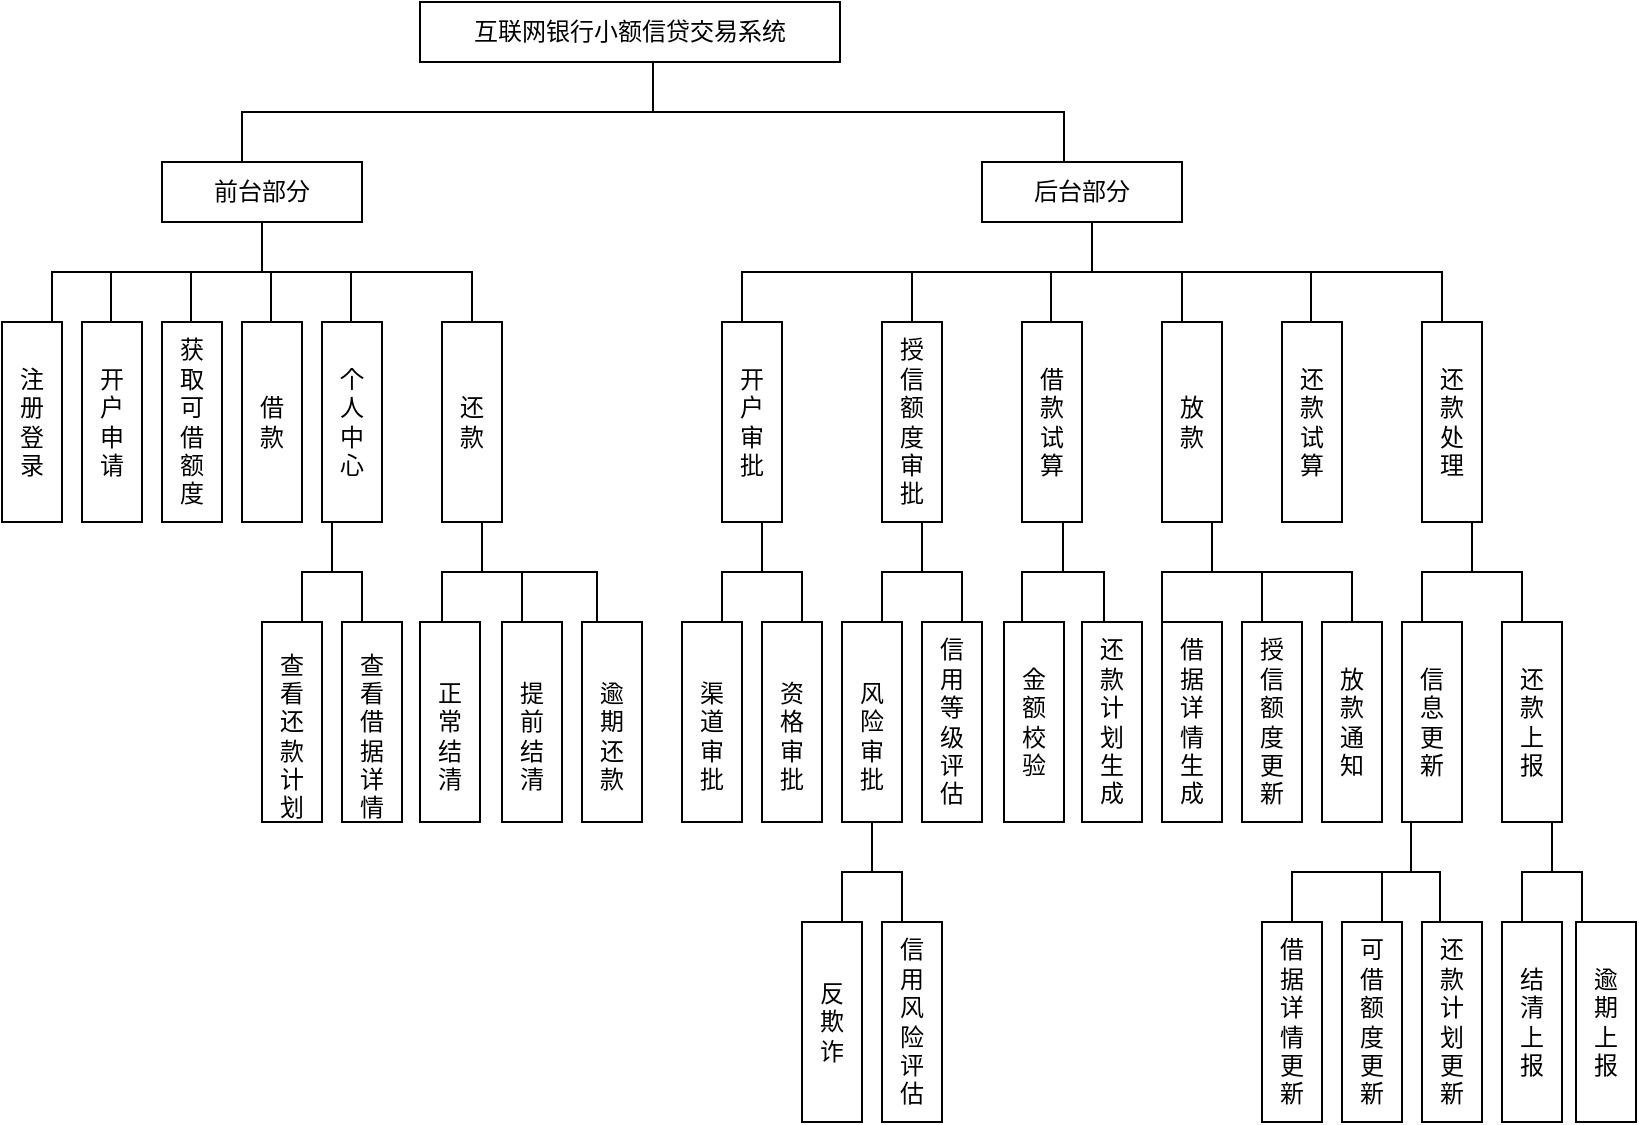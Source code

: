<mxfile version="21.7.5" type="github">
  <diagram name="第 1 页" id="zgIXUTr1CyItr-jODKCV">
    <mxGraphModel dx="1173" dy="772" grid="1" gridSize="10" guides="1" tooltips="1" connect="1" arrows="1" fold="1" page="1" pageScale="1" pageWidth="827" pageHeight="1169" math="0" shadow="0">
      <root>
        <mxCell id="0" />
        <mxCell id="1" parent="0" />
        <mxCell id="nWyDoRCSZ0npVuXjyBTc-1" value="互联网银行小额信贷交易系统" style="rounded=0;whiteSpace=wrap;html=1;" parent="1" vertex="1">
          <mxGeometry x="214" y="120" width="210" height="30" as="geometry" />
        </mxCell>
        <mxCell id="nWyDoRCSZ0npVuXjyBTc-2" value="" style="strokeWidth=1;html=1;shape=mxgraph.flowchart.annotation_2;align=left;labelPosition=right;pointerEvents=1;direction=south;" parent="1" vertex="1">
          <mxGeometry x="125" y="150" width="411" height="50" as="geometry" />
        </mxCell>
        <mxCell id="nWyDoRCSZ0npVuXjyBTc-3" value="前台部分" style="rounded=0;whiteSpace=wrap;html=1;" parent="1" vertex="1">
          <mxGeometry x="85" y="200" width="100" height="30" as="geometry" />
        </mxCell>
        <mxCell id="nWyDoRCSZ0npVuXjyBTc-4" value="后台部分" style="rounded=0;whiteSpace=wrap;html=1;" parent="1" vertex="1">
          <mxGeometry x="495" y="200" width="100" height="30" as="geometry" />
        </mxCell>
        <mxCell id="nWyDoRCSZ0npVuXjyBTc-5" value="" style="strokeWidth=1;html=1;shape=mxgraph.flowchart.annotation_2;align=left;labelPosition=right;pointerEvents=1;direction=south;" parent="1" vertex="1">
          <mxGeometry x="30" y="230" width="210" height="50" as="geometry" />
        </mxCell>
        <mxCell id="nWyDoRCSZ0npVuXjyBTc-9" value="注&lt;br&gt;册&lt;br&gt;登&lt;br&gt;录" style="rounded=0;whiteSpace=wrap;html=1;direction=south;" parent="1" vertex="1">
          <mxGeometry x="5" y="280" width="30" height="100" as="geometry" />
        </mxCell>
        <mxCell id="nWyDoRCSZ0npVuXjyBTc-10" value="开&lt;br&gt;户&lt;br&gt;申&lt;br&gt;请" style="rounded=0;whiteSpace=wrap;html=1;direction=south;" parent="1" vertex="1">
          <mxGeometry x="45" y="280" width="30" height="100" as="geometry" />
        </mxCell>
        <mxCell id="nWyDoRCSZ0npVuXjyBTc-12" value="获&lt;br&gt;取&lt;br&gt;可&lt;br&gt;借&lt;br&gt;额&lt;br&gt;度" style="rounded=0;whiteSpace=wrap;html=1;direction=south;" parent="1" vertex="1">
          <mxGeometry x="85" y="280" width="30" height="100" as="geometry" />
        </mxCell>
        <mxCell id="nWyDoRCSZ0npVuXjyBTc-16" value="个&lt;br&gt;人&lt;br&gt;中&lt;br&gt;心" style="rounded=0;whiteSpace=wrap;html=1;direction=south;" parent="1" vertex="1">
          <mxGeometry x="165" y="280" width="30" height="100" as="geometry" />
        </mxCell>
        <mxCell id="nWyDoRCSZ0npVuXjyBTc-17" value="还&lt;br&gt;款" style="rounded=0;whiteSpace=wrap;html=1;direction=south;" parent="1" vertex="1">
          <mxGeometry x="225" y="280" width="30" height="100" as="geometry" />
        </mxCell>
        <mxCell id="nWyDoRCSZ0npVuXjyBTc-15" value="借&lt;br&gt;款" style="rounded=0;whiteSpace=wrap;html=1;direction=south;" parent="1" vertex="1">
          <mxGeometry x="125" y="280" width="30" height="100" as="geometry" />
        </mxCell>
        <mxCell id="nWyDoRCSZ0npVuXjyBTc-28" value="" style="strokeWidth=1;html=1;shape=mxgraph.flowchart.annotation_2;align=left;labelPosition=right;pointerEvents=1;direction=south;" parent="1" vertex="1">
          <mxGeometry x="375" y="230" width="350" height="50" as="geometry" />
        </mxCell>
        <mxCell id="nWyDoRCSZ0npVuXjyBTc-29" value="" style="strokeWidth=1;html=1;shape=mxgraph.flowchart.annotation_2;align=left;labelPosition=right;pointerEvents=1;direction=south;" parent="1" vertex="1">
          <mxGeometry x="155" y="380" width="30" height="50" as="geometry" />
        </mxCell>
        <mxCell id="nWyDoRCSZ0npVuXjyBTc-30" value="&lt;br&gt;查&lt;br&gt;看&lt;br&gt;还&lt;br&gt;款&lt;br&gt;计&lt;br&gt;划&lt;br&gt;" style="rounded=0;whiteSpace=wrap;html=1;direction=south;" parent="1" vertex="1">
          <mxGeometry x="135" y="430" width="30" height="100" as="geometry" />
        </mxCell>
        <mxCell id="nWyDoRCSZ0npVuXjyBTc-31" value="&lt;br&gt;查&lt;br&gt;看&lt;br&gt;借&lt;br&gt;据&lt;br&gt;详&lt;br&gt;情&lt;br&gt;" style="rounded=0;whiteSpace=wrap;html=1;direction=south;" parent="1" vertex="1">
          <mxGeometry x="175" y="430" width="30" height="100" as="geometry" />
        </mxCell>
        <mxCell id="nWyDoRCSZ0npVuXjyBTc-46" style="edgeStyle=orthogonalEdgeStyle;rounded=0;orthogonalLoop=1;jettySize=auto;html=1;entryX=0;entryY=0.75;entryDx=0;entryDy=0;endArrow=none;endFill=0;strokeWidth=1;" parent="1" source="nWyDoRCSZ0npVuXjyBTc-38" target="nWyDoRCSZ0npVuXjyBTc-44" edge="1">
          <mxGeometry relative="1" as="geometry" />
        </mxCell>
        <mxCell id="nWyDoRCSZ0npVuXjyBTc-38" value="" style="strokeWidth=1;html=1;shape=mxgraph.flowchart.annotation_2;align=left;labelPosition=right;pointerEvents=1;direction=south;" parent="1" vertex="1">
          <mxGeometry x="225" y="380" width="40" height="50" as="geometry" />
        </mxCell>
        <mxCell id="nWyDoRCSZ0npVuXjyBTc-39" value="&lt;br&gt;正&lt;br&gt;常&lt;br&gt;结&lt;br&gt;清" style="rounded=0;whiteSpace=wrap;html=1;direction=south;" parent="1" vertex="1">
          <mxGeometry x="214" y="430" width="30" height="100" as="geometry" />
        </mxCell>
        <mxCell id="nWyDoRCSZ0npVuXjyBTc-40" value="&lt;br&gt;提&lt;br&gt;前&lt;br&gt;结&lt;br&gt;清" style="rounded=0;whiteSpace=wrap;html=1;direction=south;" parent="1" vertex="1">
          <mxGeometry x="255" y="430" width="30" height="100" as="geometry" />
        </mxCell>
        <mxCell id="nWyDoRCSZ0npVuXjyBTc-44" value="&lt;br&gt;逾&lt;br&gt;期&lt;br&gt;还&lt;br&gt;款" style="rounded=0;whiteSpace=wrap;html=1;direction=south;" parent="1" vertex="1">
          <mxGeometry x="295" y="430" width="30" height="100" as="geometry" />
        </mxCell>
        <mxCell id="nWyDoRCSZ0npVuXjyBTc-47" value="开&lt;br&gt;户&lt;br&gt;审&lt;br&gt;批" style="rounded=0;whiteSpace=wrap;html=1;direction=south;" parent="1" vertex="1">
          <mxGeometry x="365" y="280" width="30" height="100" as="geometry" />
        </mxCell>
        <mxCell id="nWyDoRCSZ0npVuXjyBTc-55" value="" style="edgeStyle=orthogonalEdgeStyle;rounded=0;orthogonalLoop=1;jettySize=auto;html=1;endArrow=none;endFill=0;strokeWidth=1;" parent="1" source="nWyDoRCSZ0npVuXjyBTc-49" edge="1">
          <mxGeometry relative="1" as="geometry">
            <mxPoint x="460" y="255" as="targetPoint" />
          </mxGeometry>
        </mxCell>
        <mxCell id="nWyDoRCSZ0npVuXjyBTc-49" value="授&lt;br&gt;信&lt;br&gt;额&lt;br&gt;度&lt;br&gt;审&lt;br&gt;批" style="rounded=0;whiteSpace=wrap;html=1;direction=south;" parent="1" vertex="1">
          <mxGeometry x="445" y="280" width="30" height="100" as="geometry" />
        </mxCell>
        <mxCell id="nWyDoRCSZ0npVuXjyBTc-50" value="借&lt;br&gt;款&lt;br&gt;试&lt;br&gt;算" style="rounded=0;whiteSpace=wrap;html=1;direction=south;" parent="1" vertex="1">
          <mxGeometry x="515" y="280" width="30" height="100" as="geometry" />
        </mxCell>
        <mxCell id="nWyDoRCSZ0npVuXjyBTc-51" value="放&lt;br&gt;款" style="rounded=0;whiteSpace=wrap;html=1;direction=south;" parent="1" vertex="1">
          <mxGeometry x="585" y="280" width="30" height="100" as="geometry" />
        </mxCell>
        <mxCell id="nWyDoRCSZ0npVuXjyBTc-52" value="还&lt;br&gt;款&lt;br&gt;试&lt;br&gt;算" style="rounded=0;whiteSpace=wrap;html=1;direction=south;" parent="1" vertex="1">
          <mxGeometry x="645" y="280" width="30" height="100" as="geometry" />
        </mxCell>
        <mxCell id="nWyDoRCSZ0npVuXjyBTc-57" value="" style="edgeStyle=orthogonalEdgeStyle;rounded=0;orthogonalLoop=1;jettySize=auto;html=1;endArrow=none;endFill=0;strokeWidth=1;" parent="1" edge="1">
          <mxGeometry relative="1" as="geometry">
            <mxPoint x="529.5" y="280" as="sourcePoint" />
            <mxPoint x="529.5" y="255" as="targetPoint" />
          </mxGeometry>
        </mxCell>
        <mxCell id="nWyDoRCSZ0npVuXjyBTc-53" value="还&lt;br&gt;款&lt;br&gt;处&lt;br&gt;理" style="rounded=0;whiteSpace=wrap;html=1;direction=south;" parent="1" vertex="1">
          <mxGeometry x="715" y="280" width="30" height="100" as="geometry" />
        </mxCell>
        <mxCell id="nWyDoRCSZ0npVuXjyBTc-60" value="" style="edgeStyle=orthogonalEdgeStyle;rounded=0;orthogonalLoop=1;jettySize=auto;html=1;endArrow=none;endFill=0;strokeWidth=1;" parent="1" edge="1">
          <mxGeometry relative="1" as="geometry">
            <mxPoint x="595" y="280" as="sourcePoint" />
            <mxPoint x="595" y="255" as="targetPoint" />
          </mxGeometry>
        </mxCell>
        <mxCell id="nWyDoRCSZ0npVuXjyBTc-61" value="" style="edgeStyle=orthogonalEdgeStyle;rounded=0;orthogonalLoop=1;jettySize=auto;html=1;endArrow=none;endFill=0;strokeWidth=1;" parent="1" edge="1">
          <mxGeometry relative="1" as="geometry">
            <mxPoint x="659.5" y="280" as="sourcePoint" />
            <mxPoint x="659.5" y="255" as="targetPoint" />
          </mxGeometry>
        </mxCell>
        <mxCell id="nWyDoRCSZ0npVuXjyBTc-62" value="" style="edgeStyle=orthogonalEdgeStyle;rounded=0;orthogonalLoop=1;jettySize=auto;html=1;endArrow=none;endFill=0;strokeWidth=1;" parent="1" edge="1">
          <mxGeometry relative="1" as="geometry">
            <mxPoint x="59.5" y="280" as="sourcePoint" />
            <mxPoint x="59.5" y="255" as="targetPoint" />
          </mxGeometry>
        </mxCell>
        <mxCell id="nWyDoRCSZ0npVuXjyBTc-63" value="" style="edgeStyle=orthogonalEdgeStyle;rounded=0;orthogonalLoop=1;jettySize=auto;html=1;endArrow=none;endFill=0;strokeWidth=1;" parent="1" edge="1">
          <mxGeometry relative="1" as="geometry">
            <mxPoint x="99.5" y="280" as="sourcePoint" />
            <mxPoint x="99.5" y="255" as="targetPoint" />
          </mxGeometry>
        </mxCell>
        <mxCell id="nWyDoRCSZ0npVuXjyBTc-64" value="" style="edgeStyle=orthogonalEdgeStyle;rounded=0;orthogonalLoop=1;jettySize=auto;html=1;endArrow=none;endFill=0;strokeWidth=1;" parent="1" edge="1">
          <mxGeometry relative="1" as="geometry">
            <mxPoint x="139.5" y="280" as="sourcePoint" />
            <mxPoint x="139.5" y="255" as="targetPoint" />
          </mxGeometry>
        </mxCell>
        <mxCell id="nWyDoRCSZ0npVuXjyBTc-65" value="" style="edgeStyle=orthogonalEdgeStyle;rounded=0;orthogonalLoop=1;jettySize=auto;html=1;endArrow=none;endFill=0;strokeWidth=1;" parent="1" edge="1">
          <mxGeometry relative="1" as="geometry">
            <mxPoint x="179.5" y="280" as="sourcePoint" />
            <mxPoint x="179.5" y="255" as="targetPoint" />
          </mxGeometry>
        </mxCell>
        <mxCell id="nWyDoRCSZ0npVuXjyBTc-66" value="" style="strokeWidth=1;html=1;shape=mxgraph.flowchart.annotation_2;align=left;labelPosition=right;pointerEvents=1;direction=south;" parent="1" vertex="1">
          <mxGeometry x="365" y="380" width="40" height="50" as="geometry" />
        </mxCell>
        <mxCell id="nWyDoRCSZ0npVuXjyBTc-67" value="&lt;br&gt;渠&lt;br&gt;道&lt;br&gt;审&lt;br&gt;批&lt;br&gt;" style="rounded=0;whiteSpace=wrap;html=1;direction=south;" parent="1" vertex="1">
          <mxGeometry x="345" y="430" width="30" height="100" as="geometry" />
        </mxCell>
        <mxCell id="nWyDoRCSZ0npVuXjyBTc-68" value="&lt;br&gt;资&lt;br&gt;格&lt;br&gt;审&lt;br&gt;批" style="rounded=0;whiteSpace=wrap;html=1;direction=south;" parent="1" vertex="1">
          <mxGeometry x="385" y="430" width="30" height="100" as="geometry" />
        </mxCell>
        <mxCell id="nWyDoRCSZ0npVuXjyBTc-69" value="" style="strokeWidth=1;html=1;shape=mxgraph.flowchart.annotation_2;align=left;labelPosition=right;pointerEvents=1;direction=south;" parent="1" vertex="1">
          <mxGeometry x="445" y="380" width="40" height="50" as="geometry" />
        </mxCell>
        <mxCell id="nWyDoRCSZ0npVuXjyBTc-70" value="&lt;br&gt;风&lt;br&gt;险&lt;br&gt;审&lt;br&gt;批" style="rounded=0;whiteSpace=wrap;html=1;direction=south;" parent="1" vertex="1">
          <mxGeometry x="425" y="430" width="30" height="100" as="geometry" />
        </mxCell>
        <mxCell id="nWyDoRCSZ0npVuXjyBTc-71" value="信&lt;br&gt;用&lt;br&gt;等&lt;br&gt;级&lt;br&gt;评&lt;br&gt;估" style="rounded=0;whiteSpace=wrap;html=1;direction=south;" parent="1" vertex="1">
          <mxGeometry x="465" y="430" width="30" height="100" as="geometry" />
        </mxCell>
        <mxCell id="nWyDoRCSZ0npVuXjyBTc-72" value="" style="strokeWidth=1;html=1;shape=mxgraph.flowchart.annotation_2;align=left;labelPosition=right;pointerEvents=1;direction=south;" parent="1" vertex="1">
          <mxGeometry x="425" y="530" width="30" height="50" as="geometry" />
        </mxCell>
        <mxCell id="nWyDoRCSZ0npVuXjyBTc-73" value="反&lt;br&gt;欺&lt;br&gt;诈" style="rounded=0;whiteSpace=wrap;html=1;direction=south;" parent="1" vertex="1">
          <mxGeometry x="405" y="580" width="30" height="100" as="geometry" />
        </mxCell>
        <mxCell id="nWyDoRCSZ0npVuXjyBTc-74" value="信&lt;br&gt;用&lt;br&gt;风&lt;br&gt;险&lt;br&gt;评&lt;br&gt;估" style="rounded=0;whiteSpace=wrap;html=1;direction=south;" parent="1" vertex="1">
          <mxGeometry x="445" y="580" width="30" height="100" as="geometry" />
        </mxCell>
        <mxCell id="nWyDoRCSZ0npVuXjyBTc-75" value="" style="strokeWidth=1;html=1;shape=mxgraph.flowchart.annotation_2;align=left;labelPosition=right;pointerEvents=1;direction=south;" parent="1" vertex="1">
          <mxGeometry x="515" y="380" width="41" height="50" as="geometry" />
        </mxCell>
        <mxCell id="nWyDoRCSZ0npVuXjyBTc-76" value="金&lt;br&gt;额&lt;br&gt;校&lt;br&gt;验" style="rounded=0;whiteSpace=wrap;html=1;direction=south;" parent="1" vertex="1">
          <mxGeometry x="506" y="430" width="30" height="100" as="geometry" />
        </mxCell>
        <mxCell id="nWyDoRCSZ0npVuXjyBTc-79" value="还&lt;br&gt;款&lt;br&gt;计&lt;br&gt;划&lt;br&gt;生&lt;br&gt;成" style="rounded=0;whiteSpace=wrap;html=1;direction=south;" parent="1" vertex="1">
          <mxGeometry x="545" y="430" width="30" height="100" as="geometry" />
        </mxCell>
        <mxCell id="nWyDoRCSZ0npVuXjyBTc-84" style="edgeStyle=orthogonalEdgeStyle;rounded=0;orthogonalLoop=1;jettySize=auto;html=1;entryX=0;entryY=0.5;entryDx=0;entryDy=0;strokeWidth=1;endArrow=none;endFill=0;" parent="1" source="nWyDoRCSZ0npVuXjyBTc-80" target="nWyDoRCSZ0npVuXjyBTc-83" edge="1">
          <mxGeometry relative="1" as="geometry" />
        </mxCell>
        <mxCell id="nWyDoRCSZ0npVuXjyBTc-80" value="" style="strokeWidth=1;html=1;shape=mxgraph.flowchart.annotation_2;align=left;labelPosition=right;pointerEvents=1;direction=south;" parent="1" vertex="1">
          <mxGeometry x="585" y="380" width="50" height="50" as="geometry" />
        </mxCell>
        <mxCell id="nWyDoRCSZ0npVuXjyBTc-81" value="借&lt;br&gt;据&lt;br&gt;详&lt;br&gt;情&lt;br&gt;生&lt;br&gt;成" style="rounded=0;whiteSpace=wrap;html=1;direction=south;" parent="1" vertex="1">
          <mxGeometry x="585" y="430" width="30" height="100" as="geometry" />
        </mxCell>
        <mxCell id="nWyDoRCSZ0npVuXjyBTc-82" value="授&lt;br&gt;信&lt;br&gt;额&lt;br&gt;度&lt;br&gt;更&lt;br&gt;新" style="rounded=0;whiteSpace=wrap;html=1;direction=south;" parent="1" vertex="1">
          <mxGeometry x="625" y="430" width="30" height="100" as="geometry" />
        </mxCell>
        <mxCell id="nWyDoRCSZ0npVuXjyBTc-83" value="放&lt;br&gt;款&lt;br&gt;通&lt;br&gt;知" style="rounded=0;whiteSpace=wrap;html=1;direction=south;" parent="1" vertex="1">
          <mxGeometry x="665" y="430" width="30" height="100" as="geometry" />
        </mxCell>
        <mxCell id="nWyDoRCSZ0npVuXjyBTc-85" value="" style="strokeWidth=1;html=1;shape=mxgraph.flowchart.annotation_2;align=left;labelPosition=right;pointerEvents=1;direction=south;" parent="1" vertex="1">
          <mxGeometry x="715" y="380" width="50" height="50" as="geometry" />
        </mxCell>
        <mxCell id="nWyDoRCSZ0npVuXjyBTc-86" value="信&lt;br&gt;息&lt;br&gt;更&lt;br&gt;新" style="rounded=0;whiteSpace=wrap;html=1;direction=south;" parent="1" vertex="1">
          <mxGeometry x="705" y="430" width="30" height="100" as="geometry" />
        </mxCell>
        <mxCell id="nWyDoRCSZ0npVuXjyBTc-87" value="还&lt;br&gt;款&lt;br&gt;上&lt;br&gt;报" style="rounded=0;whiteSpace=wrap;html=1;direction=south;" parent="1" vertex="1">
          <mxGeometry x="755" y="430" width="30" height="100" as="geometry" />
        </mxCell>
        <mxCell id="nWyDoRCSZ0npVuXjyBTc-92" style="edgeStyle=orthogonalEdgeStyle;rounded=0;orthogonalLoop=1;jettySize=auto;html=1;entryX=0;entryY=0.5;entryDx=0;entryDy=0;endArrow=none;endFill=0;strokeWidth=1;" parent="1" source="nWyDoRCSZ0npVuXjyBTc-88" target="nWyDoRCSZ0npVuXjyBTc-91" edge="1">
          <mxGeometry relative="1" as="geometry" />
        </mxCell>
        <mxCell id="nWyDoRCSZ0npVuXjyBTc-88" value="" style="strokeWidth=1;html=1;shape=mxgraph.flowchart.annotation_2;align=left;labelPosition=right;pointerEvents=1;direction=south;" parent="1" vertex="1">
          <mxGeometry x="695" y="530" width="29" height="50" as="geometry" />
        </mxCell>
        <mxCell id="nWyDoRCSZ0npVuXjyBTc-89" value="可&lt;br&gt;借&lt;br&gt;额&lt;br&gt;度&lt;br&gt;更&lt;br&gt;新" style="rounded=0;whiteSpace=wrap;html=1;direction=south;" parent="1" vertex="1">
          <mxGeometry x="675" y="580" width="30" height="100" as="geometry" />
        </mxCell>
        <mxCell id="nWyDoRCSZ0npVuXjyBTc-90" value="还&lt;br&gt;款&lt;br&gt;计&lt;br&gt;划&lt;br&gt;更&lt;br&gt;新" style="rounded=0;whiteSpace=wrap;html=1;direction=south;" parent="1" vertex="1">
          <mxGeometry x="715" y="580" width="30" height="100" as="geometry" />
        </mxCell>
        <mxCell id="nWyDoRCSZ0npVuXjyBTc-91" value="借&lt;br&gt;据&lt;br&gt;详&lt;br&gt;情&lt;br&gt;更&lt;br&gt;新" style="rounded=0;whiteSpace=wrap;html=1;direction=south;" parent="1" vertex="1">
          <mxGeometry x="635" y="580" width="30" height="100" as="geometry" />
        </mxCell>
        <mxCell id="nWyDoRCSZ0npVuXjyBTc-97" value="" style="strokeWidth=1;html=1;shape=mxgraph.flowchart.annotation_2;align=left;labelPosition=right;pointerEvents=1;direction=south;" parent="1" vertex="1">
          <mxGeometry x="765" y="530" width="30" height="50" as="geometry" />
        </mxCell>
        <mxCell id="nWyDoRCSZ0npVuXjyBTc-98" value="结&lt;br&gt;清&lt;br&gt;上&lt;br&gt;报" style="rounded=0;whiteSpace=wrap;html=1;direction=south;" parent="1" vertex="1">
          <mxGeometry x="755" y="580" width="30" height="100" as="geometry" />
        </mxCell>
        <mxCell id="nWyDoRCSZ0npVuXjyBTc-99" value="逾&lt;br&gt;期&lt;br&gt;上&lt;br&gt;报" style="rounded=0;whiteSpace=wrap;html=1;direction=south;" parent="1" vertex="1">
          <mxGeometry x="792" y="580" width="30" height="100" as="geometry" />
        </mxCell>
      </root>
    </mxGraphModel>
  </diagram>
</mxfile>
